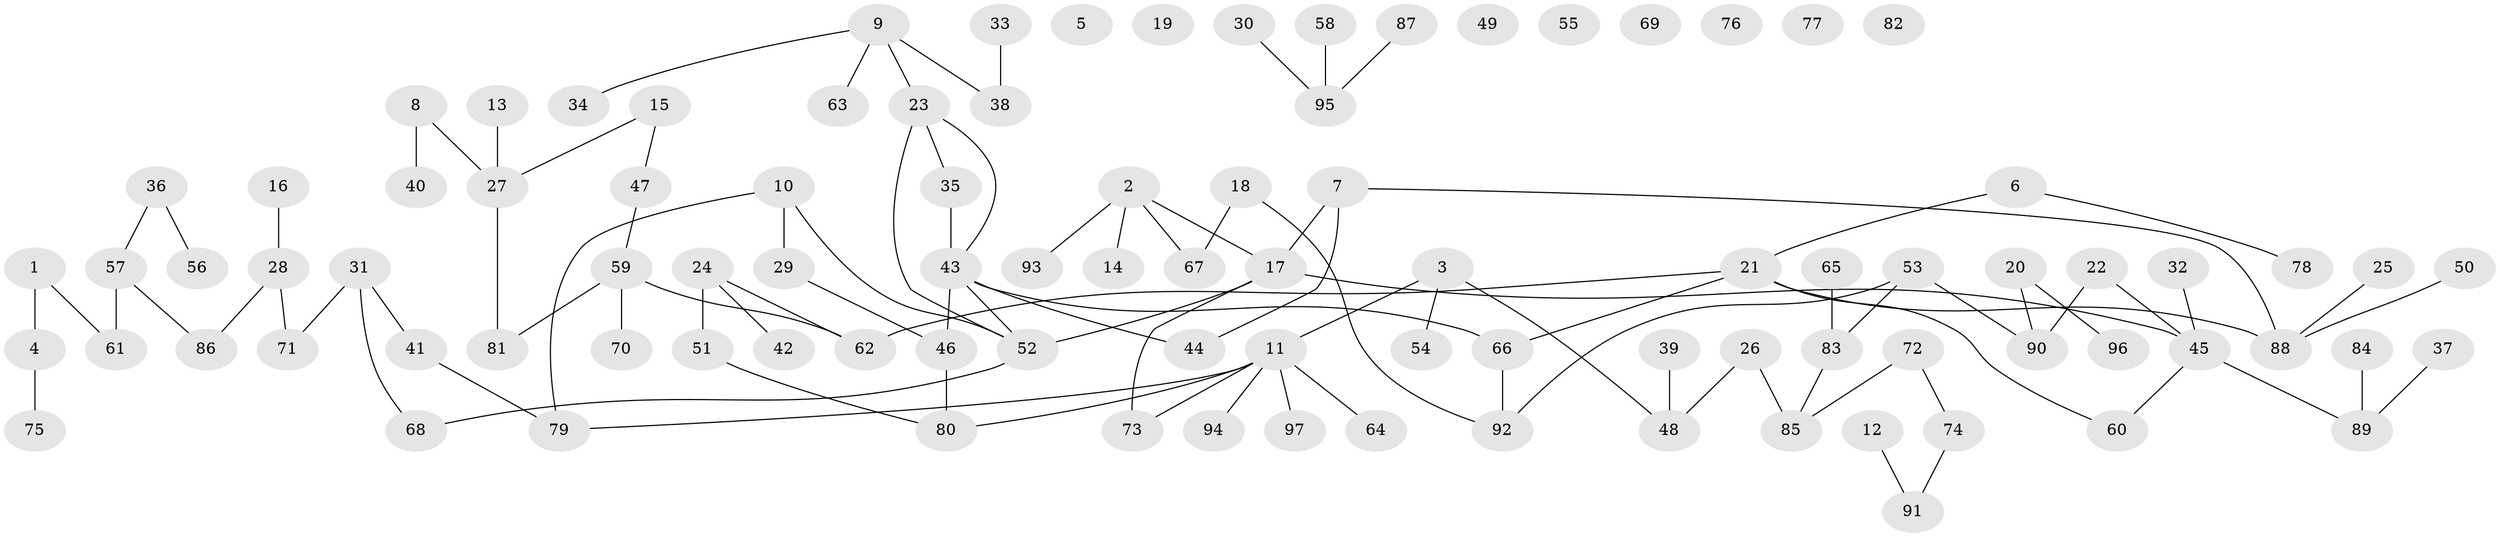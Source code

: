 // Generated by graph-tools (version 1.1) at 2025/33/03/09/25 02:33:33]
// undirected, 97 vertices, 101 edges
graph export_dot {
graph [start="1"]
  node [color=gray90,style=filled];
  1;
  2;
  3;
  4;
  5;
  6;
  7;
  8;
  9;
  10;
  11;
  12;
  13;
  14;
  15;
  16;
  17;
  18;
  19;
  20;
  21;
  22;
  23;
  24;
  25;
  26;
  27;
  28;
  29;
  30;
  31;
  32;
  33;
  34;
  35;
  36;
  37;
  38;
  39;
  40;
  41;
  42;
  43;
  44;
  45;
  46;
  47;
  48;
  49;
  50;
  51;
  52;
  53;
  54;
  55;
  56;
  57;
  58;
  59;
  60;
  61;
  62;
  63;
  64;
  65;
  66;
  67;
  68;
  69;
  70;
  71;
  72;
  73;
  74;
  75;
  76;
  77;
  78;
  79;
  80;
  81;
  82;
  83;
  84;
  85;
  86;
  87;
  88;
  89;
  90;
  91;
  92;
  93;
  94;
  95;
  96;
  97;
  1 -- 4;
  1 -- 61;
  2 -- 14;
  2 -- 17;
  2 -- 67;
  2 -- 93;
  3 -- 11;
  3 -- 48;
  3 -- 54;
  4 -- 75;
  6 -- 21;
  6 -- 78;
  7 -- 17;
  7 -- 44;
  7 -- 88;
  8 -- 27;
  8 -- 40;
  9 -- 23;
  9 -- 34;
  9 -- 38;
  9 -- 63;
  10 -- 29;
  10 -- 52;
  10 -- 79;
  11 -- 64;
  11 -- 73;
  11 -- 79;
  11 -- 80;
  11 -- 94;
  11 -- 97;
  12 -- 91;
  13 -- 27;
  15 -- 27;
  15 -- 47;
  16 -- 28;
  17 -- 45;
  17 -- 52;
  17 -- 73;
  18 -- 67;
  18 -- 92;
  20 -- 90;
  20 -- 96;
  21 -- 60;
  21 -- 62;
  21 -- 66;
  21 -- 88;
  22 -- 45;
  22 -- 90;
  23 -- 35;
  23 -- 43;
  23 -- 52;
  24 -- 42;
  24 -- 51;
  24 -- 62;
  25 -- 88;
  26 -- 48;
  26 -- 85;
  27 -- 81;
  28 -- 71;
  28 -- 86;
  29 -- 46;
  30 -- 95;
  31 -- 41;
  31 -- 68;
  31 -- 71;
  32 -- 45;
  33 -- 38;
  35 -- 43;
  36 -- 56;
  36 -- 57;
  37 -- 89;
  39 -- 48;
  41 -- 79;
  43 -- 44;
  43 -- 46;
  43 -- 52;
  43 -- 66;
  45 -- 60;
  45 -- 89;
  46 -- 80;
  47 -- 59;
  50 -- 88;
  51 -- 80;
  52 -- 68;
  53 -- 83;
  53 -- 90;
  53 -- 92;
  57 -- 61;
  57 -- 86;
  58 -- 95;
  59 -- 62;
  59 -- 70;
  59 -- 81;
  65 -- 83;
  66 -- 92;
  72 -- 74;
  72 -- 85;
  74 -- 91;
  83 -- 85;
  84 -- 89;
  87 -- 95;
}
